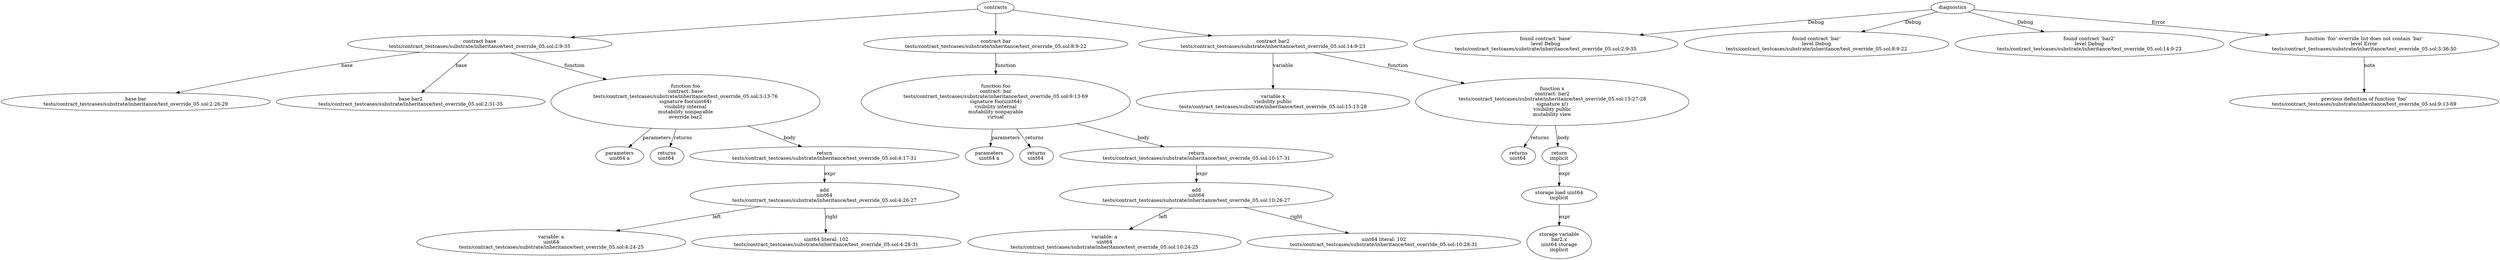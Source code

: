 strict digraph "tests/contract_testcases/substrate/inheritance/test_override_05.sol" {
	contract [label="contract base\ntests/contract_testcases/substrate/inheritance/test_override_05.sol:2:9-35"]
	base [label="base bar\ntests/contract_testcases/substrate/inheritance/test_override_05.sol:2:26-29"]
	base_3 [label="base bar2\ntests/contract_testcases/substrate/inheritance/test_override_05.sol:2:31-35"]
	foo [label="function foo\ncontract: base\ntests/contract_testcases/substrate/inheritance/test_override_05.sol:3:13-76\nsignature foo(uint64)\nvisibility internal\nmutability nonpayable\noverride bar2"]
	parameters [label="parameters\nuint64 a"]
	returns [label="returns\nuint64 "]
	return [label="return\ntests/contract_testcases/substrate/inheritance/test_override_05.sol:4:17-31"]
	add [label="add\nuint64\ntests/contract_testcases/substrate/inheritance/test_override_05.sol:4:26-27"]
	variable [label="variable: a\nuint64\ntests/contract_testcases/substrate/inheritance/test_override_05.sol:4:24-25"]
	number_literal [label="uint64 literal: 102\ntests/contract_testcases/substrate/inheritance/test_override_05.sol:4:28-31"]
	contract_11 [label="contract bar\ntests/contract_testcases/substrate/inheritance/test_override_05.sol:8:9-22"]
	foo_12 [label="function foo\ncontract: bar\ntests/contract_testcases/substrate/inheritance/test_override_05.sol:9:13-69\nsignature foo(uint64)\nvisibility internal\nmutability nonpayable\nvirtual"]
	parameters_13 [label="parameters\nuint64 a"]
	returns_14 [label="returns\nuint64 "]
	return_15 [label="return\ntests/contract_testcases/substrate/inheritance/test_override_05.sol:10:17-31"]
	add_16 [label="add\nuint64\ntests/contract_testcases/substrate/inheritance/test_override_05.sol:10:26-27"]
	variable_17 [label="variable: a\nuint64\ntests/contract_testcases/substrate/inheritance/test_override_05.sol:10:24-25"]
	number_literal_18 [label="uint64 literal: 102\ntests/contract_testcases/substrate/inheritance/test_override_05.sol:10:28-31"]
	contract_19 [label="contract bar2\ntests/contract_testcases/substrate/inheritance/test_override_05.sol:14:9-23"]
	var [label="variable x\nvisibility public\ntests/contract_testcases/substrate/inheritance/test_override_05.sol:15:13-28"]
	x [label="function x\ncontract: bar2\ntests/contract_testcases/substrate/inheritance/test_override_05.sol:15:27-28\nsignature x()\nvisibility public\nmutability view"]
	returns_22 [label="returns\nuint64 "]
	return_23 [label="return\nimplicit"]
	storage_load [label="storage load uint64\nimplicit"]
	storage_var [label="storage variable\nbar2.x\nuint64 storage\nimplicit"]
	diagnostic [label="found contract ‘base’\nlevel Debug\ntests/contract_testcases/substrate/inheritance/test_override_05.sol:2:9-35"]
	diagnostic_28 [label="found contract ‘bar’\nlevel Debug\ntests/contract_testcases/substrate/inheritance/test_override_05.sol:8:9-22"]
	diagnostic_29 [label="found contract ‘bar2’\nlevel Debug\ntests/contract_testcases/substrate/inheritance/test_override_05.sol:14:9-23"]
	diagnostic_30 [label="function ‘foo’ override list does not contain ‘bar’\nlevel Error\ntests/contract_testcases/substrate/inheritance/test_override_05.sol:3:36-50"]
	note [label="previous definition of function ‘foo’\ntests/contract_testcases/substrate/inheritance/test_override_05.sol:9:13-69"]
	contracts -> contract
	contract -> base [label="base"]
	contract -> base_3 [label="base"]
	contract -> foo [label="function"]
	foo -> parameters [label="parameters"]
	foo -> returns [label="returns"]
	foo -> return [label="body"]
	return -> add [label="expr"]
	add -> variable [label="left"]
	add -> number_literal [label="right"]
	contracts -> contract_11
	contract_11 -> foo_12 [label="function"]
	foo_12 -> parameters_13 [label="parameters"]
	foo_12 -> returns_14 [label="returns"]
	foo_12 -> return_15 [label="body"]
	return_15 -> add_16 [label="expr"]
	add_16 -> variable_17 [label="left"]
	add_16 -> number_literal_18 [label="right"]
	contracts -> contract_19
	contract_19 -> var [label="variable"]
	contract_19 -> x [label="function"]
	x -> returns_22 [label="returns"]
	x -> return_23 [label="body"]
	return_23 -> storage_load [label="expr"]
	storage_load -> storage_var [label="expr"]
	diagnostics -> diagnostic [label="Debug"]
	diagnostics -> diagnostic_28 [label="Debug"]
	diagnostics -> diagnostic_29 [label="Debug"]
	diagnostics -> diagnostic_30 [label="Error"]
	diagnostic_30 -> note [label="note"]
}
